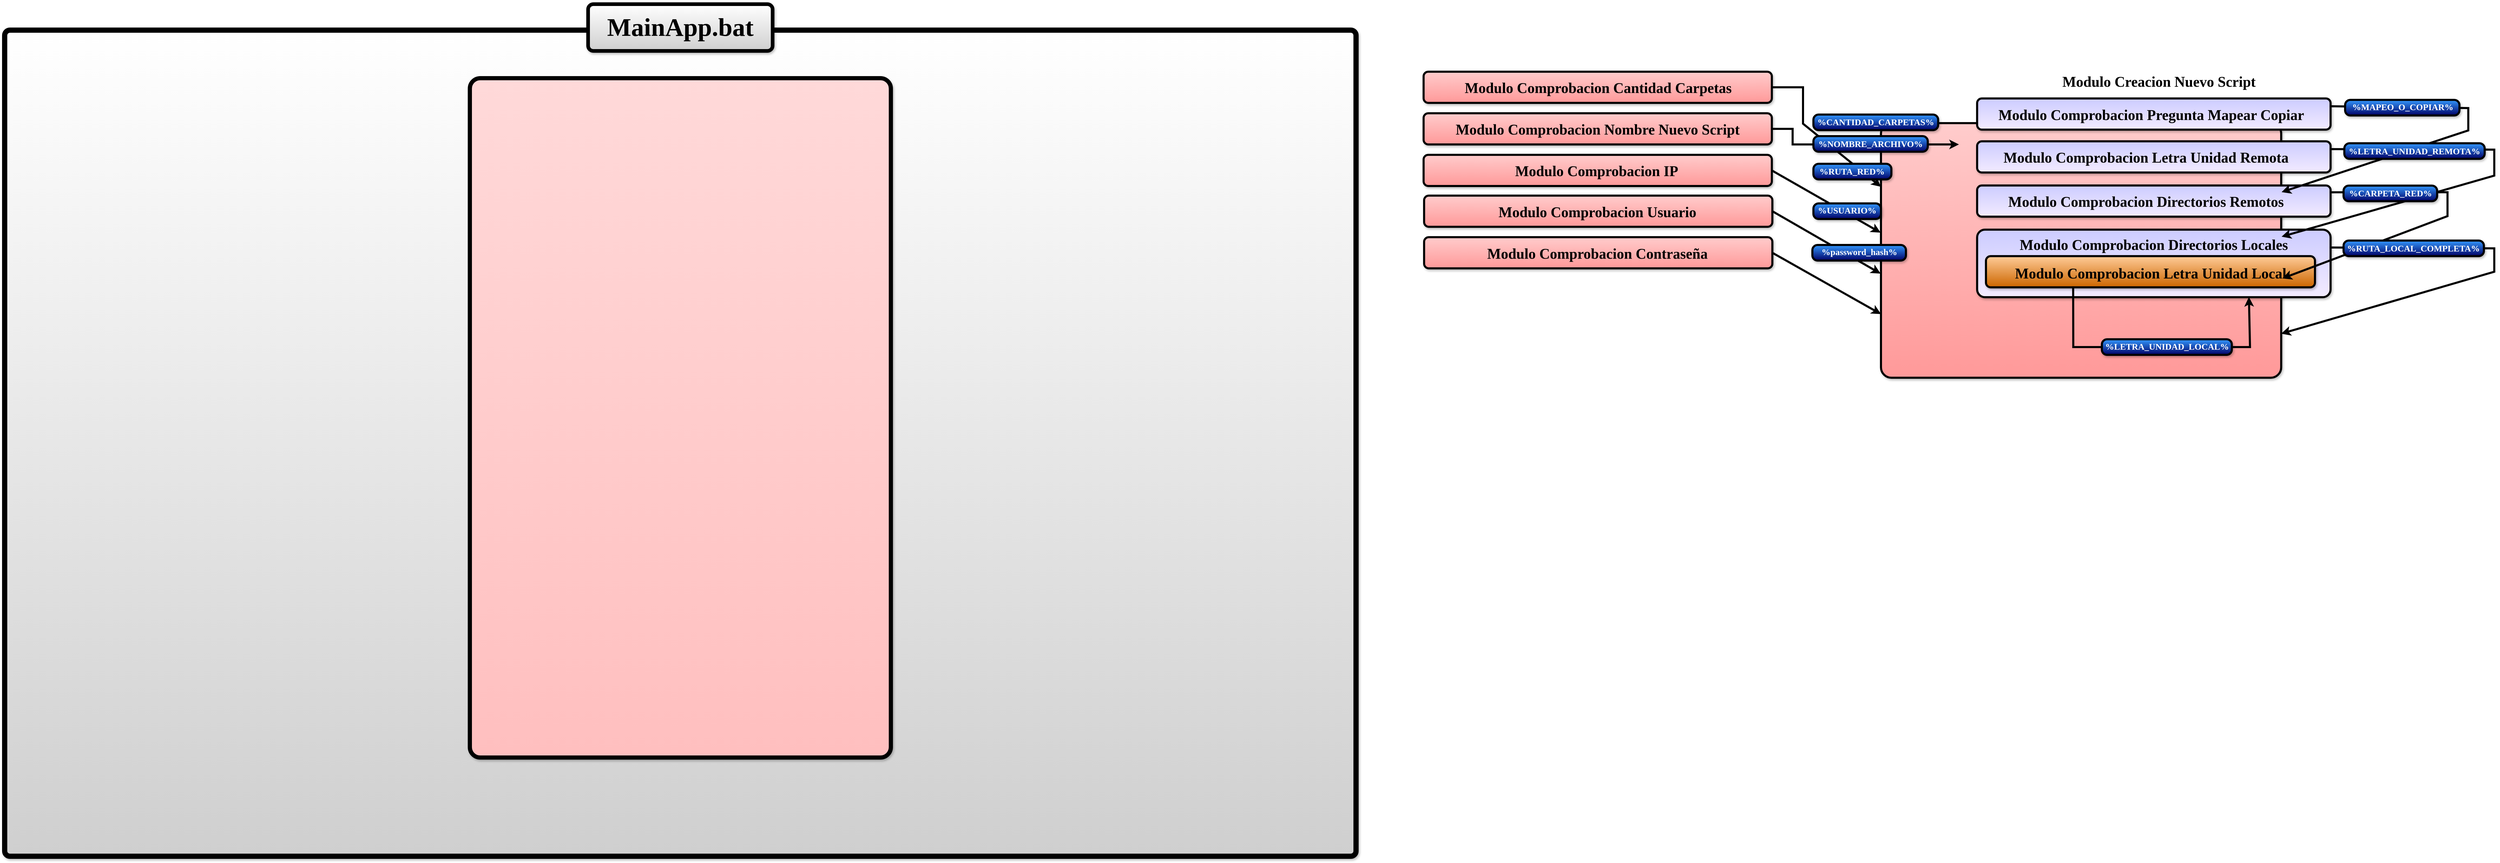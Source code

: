 <mxfile version="20.8.16" type="device"><diagram name="Page-1" id="DEeO1xI16uqo__QwS4Fh"><mxGraphModel dx="6054" dy="4029" grid="1" gridSize="10" guides="1" tooltips="1" connect="1" arrows="1" fold="1" page="1" pageScale="1" pageWidth="827" pageHeight="1169" math="0" shadow="0"><root><mxCell id="0"/><mxCell id="1" parent="0"/><mxCell id="81MFyMMcHa8nbE6IqiZa-1" value="" style="rounded=1;whiteSpace=wrap;html=1;strokeWidth=10;shadow=1;glass=0;absoluteArcSize=1;gradientColor=#CFCFCF;gradientDirection=south;" vertex="1" parent="1"><mxGeometry x="-1410" y="-1070" width="2600" height="1590" as="geometry"/></mxCell><mxCell id="81MFyMMcHa8nbE6IqiZa-2" value="" style="rounded=1;whiteSpace=wrap;html=1;fillColor=#FFCCCC;strokeColor=#000000;gradientColor=#FF9999;strokeWidth=4;shadow=1;" vertex="1" parent="1"><mxGeometry x="1320" y="-990" width="670" height="60" as="geometry"/></mxCell><mxCell id="81MFyMMcHa8nbE6IqiZa-5" value="" style="rounded=1;whiteSpace=wrap;html=1;fillColor=#FFCCCC;strokeColor=#000000;gradientColor=#FF9999;strokeWidth=4;shadow=1;" vertex="1" parent="1"><mxGeometry x="1320" y="-910" width="670" height="60" as="geometry"/></mxCell><mxCell id="81MFyMMcHa8nbE6IqiZa-6" value="" style="rounded=1;whiteSpace=wrap;html=1;fillColor=#FFCCCC;strokeColor=#000000;gradientColor=#FF9999;strokeWidth=4;shadow=1;" vertex="1" parent="1"><mxGeometry x="1320" y="-830" width="670" height="60" as="geometry"/></mxCell><mxCell id="81MFyMMcHa8nbE6IqiZa-7" value="" style="rounded=1;whiteSpace=wrap;html=1;fillColor=#FFCCCC;strokeColor=#000000;gradientColor=#FF9999;strokeWidth=4;shadow=1;" vertex="1" parent="1"><mxGeometry x="1321" y="-751.5" width="670" height="60" as="geometry"/></mxCell><mxCell id="81MFyMMcHa8nbE6IqiZa-8" value="" style="rounded=1;whiteSpace=wrap;html=1;fillColor=#FFCCCC;strokeColor=#000000;gradientColor=#FF9999;strokeWidth=4;shadow=1;" vertex="1" parent="1"><mxGeometry x="1321" y="-671.5" width="670" height="60" as="geometry"/></mxCell><mxCell id="81MFyMMcHa8nbE6IqiZa-9" value="" style="rounded=1;whiteSpace=wrap;html=1;fillColor=#FFCCCC;strokeColor=#000000;gradientColor=#FF9999;strokeWidth=4;shadow=1;container=0;fixDash=0;dropTarget=0;metaEdit=0;arcSize=40;absoluteArcSize=1;imageHeight=24;" vertex="1" parent="1"><mxGeometry x="2200" y="-891" width="770" height="490" as="geometry"><mxRectangle x="1060" y="140" width="50" height="40" as="alternateBounds"/></mxGeometry></mxCell><mxCell id="81MFyMMcHa8nbE6IqiZa-10" value="" style="rounded=1;whiteSpace=wrap;html=1;fillColor=#CCCCFF;strokeColor=default;strokeWidth=4;shadow=1;arcSize=30;absoluteArcSize=1;gradientColor=#F3EBFF;" vertex="1" parent="1"><mxGeometry x="2385" y="-686" width="680" height="130" as="geometry"/></mxCell><mxCell id="81MFyMMcHa8nbE6IqiZa-11" value="" style="rounded=1;whiteSpace=wrap;html=1;fillColor=#ffcc99;strokeColor=#000000;strokeWidth=4;shadow=1;gradientColor=#CC6600;" vertex="1" parent="1"><mxGeometry x="2402" y="-635" width="633" height="60" as="geometry"/></mxCell><mxCell id="81MFyMMcHa8nbE6IqiZa-12" value="&lt;b&gt;&lt;font style=&quot;font-size: 28px;&quot;&gt;Modulo Comprobacion Cantidad Carpetas&lt;/font&gt;&lt;/b&gt;" style="text;html=1;strokeColor=none;fillColor=none;align=center;verticalAlign=middle;whiteSpace=wrap;rounded=0;fontSize=30;fontFamily=Tahoma;" vertex="1" parent="1"><mxGeometry x="1356" y="-977.5" width="600" height="35" as="geometry"/></mxCell><mxCell id="81MFyMMcHa8nbE6IqiZa-13" value="&lt;b style=&quot;border-color: var(--border-color); font-size: 28px;&quot;&gt;Modulo Comprobacion Nombre Nuevo Script&lt;/b&gt;" style="text;html=1;strokeColor=none;fillColor=none;align=center;verticalAlign=middle;whiteSpace=wrap;rounded=0;fontSize=30;fontFamily=Tahoma;" vertex="1" parent="1"><mxGeometry x="1339" y="-902.5" width="632" height="45" as="geometry"/></mxCell><mxCell id="81MFyMMcHa8nbE6IqiZa-14" value="&lt;b style=&quot;border-color: var(--border-color); font-size: 28px;&quot;&gt;Modulo Comprobacion Contraseña&lt;/b&gt;" style="text;html=1;strokeColor=none;fillColor=none;align=center;verticalAlign=middle;whiteSpace=wrap;rounded=0;fontSize=30;fontFamily=Tahoma;" vertex="1" parent="1"><mxGeometry x="1400.5" y="-661.5" width="507" height="40" as="geometry"/></mxCell><mxCell id="81MFyMMcHa8nbE6IqiZa-15" value="&lt;b style=&quot;border-color: var(--border-color); font-size: 28px;&quot;&gt;Modulo Comprobacion Usuario&lt;/b&gt;" style="text;html=1;strokeColor=none;fillColor=none;align=center;verticalAlign=middle;whiteSpace=wrap;rounded=0;fontSize=30;fontFamily=Tahoma;" vertex="1" parent="1"><mxGeometry x="1434.5" y="-739" width="439" height="35" as="geometry"/></mxCell><mxCell id="81MFyMMcHa8nbE6IqiZa-16" value="&lt;b style=&quot;border-color: var(--border-color); font-size: 28px;&quot;&gt;Modulo Comprobacion IP&lt;/b&gt;" style="text;html=1;strokeColor=none;fillColor=none;align=center;verticalAlign=middle;whiteSpace=wrap;rounded=0;fontSize=30;fontFamily=Tahoma;" vertex="1" parent="1"><mxGeometry x="1473" y="-825" width="360" height="50" as="geometry"/></mxCell><mxCell id="81MFyMMcHa8nbE6IqiZa-17" value="" style="endArrow=classic;html=1;rounded=0;fontFamily=Tahoma;fontSize=28;exitX=1;exitY=0.5;exitDx=0;exitDy=0;strokeWidth=4;entryX=0;entryY=0.25;entryDx=0;entryDy=0;" edge="1" parent="1" source="81MFyMMcHa8nbE6IqiZa-2" target="81MFyMMcHa8nbE6IqiZa-9"><mxGeometry width="50" height="50" relative="1" as="geometry"><mxPoint x="1930" y="-690" as="sourcePoint"/><mxPoint x="2350" y="-890" as="targetPoint"/><Array as="points"><mxPoint x="2050" y="-960"/><mxPoint x="2050" y="-890"/></Array></mxGeometry></mxCell><mxCell id="81MFyMMcHa8nbE6IqiZa-18" value="" style="endArrow=classic;html=1;rounded=0;fontFamily=Tahoma;fontSize=28;exitX=1;exitY=0.5;exitDx=0;exitDy=0;strokeWidth=4;" edge="1" parent="1" source="81MFyMMcHa8nbE6IqiZa-5"><mxGeometry width="50" height="50" relative="1" as="geometry"><mxPoint x="1838" y="-880" as="sourcePoint"/><mxPoint x="2350" y="-850" as="targetPoint"/><Array as="points"><mxPoint x="2030" y="-880"/><mxPoint x="2030" y="-850"/></Array></mxGeometry></mxCell><mxCell id="81MFyMMcHa8nbE6IqiZa-19" value="" style="endArrow=classic;html=1;rounded=0;fontFamily=Tahoma;fontSize=28;exitX=1;exitY=0.5;exitDx=0;exitDy=0;entryX=-0.001;entryY=0.43;entryDx=0;entryDy=0;entryPerimeter=0;strokeWidth=4;" edge="1" parent="1" source="81MFyMMcHa8nbE6IqiZa-6" target="81MFyMMcHa8nbE6IqiZa-9"><mxGeometry width="50" height="50" relative="1" as="geometry"><mxPoint x="1838" y="-800" as="sourcePoint"/><mxPoint x="2150" y="-800" as="targetPoint"/><Array as="points"/></mxGeometry></mxCell><mxCell id="81MFyMMcHa8nbE6IqiZa-20" value="" style="endArrow=classic;html=1;rounded=0;fontFamily=Tahoma;fontSize=28;exitX=1;exitY=0.5;exitDx=0;exitDy=0;strokeWidth=4;entryX=-0.001;entryY=0.591;entryDx=0;entryDy=0;entryPerimeter=0;" edge="1" parent="1" source="81MFyMMcHa8nbE6IqiZa-7" target="81MFyMMcHa8nbE6IqiZa-9"><mxGeometry width="50" height="50" relative="1" as="geometry"><mxPoint x="1838.78" y="-639.96" as="sourcePoint"/><mxPoint x="2350" y="-721" as="targetPoint"/><Array as="points"/></mxGeometry></mxCell><mxCell id="81MFyMMcHa8nbE6IqiZa-21" value="" style="endArrow=classic;html=1;rounded=0;fontFamily=Tahoma;fontSize=28;exitX=1;exitY=0.5;exitDx=0;exitDy=0;strokeWidth=4;entryX=0;entryY=0.75;entryDx=0;entryDy=0;" edge="1" parent="1" source="81MFyMMcHa8nbE6IqiZa-8" target="81MFyMMcHa8nbE6IqiZa-9"><mxGeometry width="50" height="50" relative="1" as="geometry"><mxPoint x="1838" y="-560.2" as="sourcePoint"/><mxPoint x="2350" y="-630" as="targetPoint"/><Array as="points"/></mxGeometry></mxCell><mxCell id="81MFyMMcHa8nbE6IqiZa-22" value="&lt;b&gt;&lt;font style=&quot;font-size: 28px;&quot;&gt;Modulo Creacion Nuevo Script&lt;/font&gt;&lt;/b&gt;" style="text;html=1;strokeColor=none;fillColor=none;align=center;verticalAlign=middle;whiteSpace=wrap;rounded=0;fontSize=30;fontFamily=Tahoma;" vertex="1" parent="1"><mxGeometry x="2522" y="-990" width="426" height="35" as="geometry"/></mxCell><mxCell id="81MFyMMcHa8nbE6IqiZa-23" value="&lt;b&gt;&lt;font style=&quot;font-size: 28px;&quot;&gt;Modulo Comprobacion Letra Unidad Local&lt;/font&gt;&lt;/b&gt;" style="text;html=1;strokeColor=none;fillColor=none;align=center;verticalAlign=middle;whiteSpace=wrap;rounded=0;fontSize=30;fontFamily=Tahoma;" vertex="1" parent="1"><mxGeometry x="2418.5" y="-621" width="600" height="35" as="geometry"/></mxCell><mxCell id="81MFyMMcHa8nbE6IqiZa-24" value="&lt;b&gt;&lt;font style=&quot;font-size: 28px;&quot;&gt;Modulo Comprobacion Directorios Locales&lt;/font&gt;&lt;/b&gt;" style="text;html=1;strokeColor=none;fillColor=none;align=center;verticalAlign=middle;whiteSpace=wrap;rounded=0;fontSize=30;fontFamily=Tahoma;" vertex="1" parent="1"><mxGeometry x="2425" y="-676" width="600" height="35" as="geometry"/></mxCell><mxCell id="81MFyMMcHa8nbE6IqiZa-25" value="" style="endArrow=classic;html=1;rounded=0;strokeWidth=4;fontFamily=Tahoma;fontSize=28;entryX=0.769;entryY=0.997;entryDx=0;entryDy=0;entryPerimeter=0;exitX=0.265;exitY=1.02;exitDx=0;exitDy=0;exitPerimeter=0;" edge="1" parent="1" source="81MFyMMcHa8nbE6IqiZa-11" target="81MFyMMcHa8nbE6IqiZa-10"><mxGeometry width="50" height="50" relative="1" as="geometry"><mxPoint x="2570" y="-580" as="sourcePoint"/><mxPoint x="2600" y="-396" as="targetPoint"/><Array as="points"><mxPoint x="2570" y="-460"/><mxPoint x="2910" y="-460"/></Array></mxGeometry></mxCell><mxCell id="81MFyMMcHa8nbE6IqiZa-26" value="" style="rounded=1;whiteSpace=wrap;html=1;strokeWidth=4;fillColor=#3399FF;strokeColor=#000000;shadow=1;glass=0;gradientColor=#000066;absoluteArcSize=1;" vertex="1" parent="1"><mxGeometry x="2070" y="-907.5" width="240" height="30" as="geometry"/></mxCell><mxCell id="81MFyMMcHa8nbE6IqiZa-27" value="&lt;font size=&quot;1&quot; color=&quot;#ffffff&quot;&gt;&lt;b style=&quot;font-size: 17px;&quot;&gt;%CANTIDAD_CARPETAS%&lt;/b&gt;&lt;/font&gt;" style="text;html=1;strokeColor=none;fillColor=none;align=center;verticalAlign=middle;whiteSpace=wrap;rounded=0;fontSize=30;fontFamily=Tahoma;" vertex="1" parent="1"><mxGeometry x="2070" y="-911.5" width="240" height="27.5" as="geometry"/></mxCell><mxCell id="81MFyMMcHa8nbE6IqiZa-28" value="" style="rounded=1;whiteSpace=wrap;html=1;strokeWidth=4;fillColor=#3399FF;strokeColor=#000000;shadow=1;glass=0;gradientColor=#000066;absoluteArcSize=1;" vertex="1" parent="1"><mxGeometry x="2070" y="-866" width="220" height="30" as="geometry"/></mxCell><mxCell id="81MFyMMcHa8nbE6IqiZa-29" value="&lt;font size=&quot;1&quot; color=&quot;#ffffff&quot;&gt;&lt;b style=&quot;font-size: 17px;&quot;&gt;%NOMBRE_ARCHIVO%&lt;/b&gt;&lt;/font&gt;" style="text;html=1;strokeColor=none;fillColor=none;align=center;verticalAlign=middle;whiteSpace=wrap;rounded=0;fontSize=30;fontFamily=Tahoma;" vertex="1" parent="1"><mxGeometry x="2075" y="-870" width="210" height="27.5" as="geometry"/></mxCell><mxCell id="81MFyMMcHa8nbE6IqiZa-30" value="" style="rounded=1;whiteSpace=wrap;html=1;strokeWidth=4;fillColor=#3399FF;strokeColor=#000000;shadow=1;glass=0;gradientColor=#000066;absoluteArcSize=1;" vertex="1" parent="1"><mxGeometry x="2070" y="-812.75" width="150" height="30" as="geometry"/></mxCell><mxCell id="81MFyMMcHa8nbE6IqiZa-31" value="&lt;font size=&quot;1&quot; color=&quot;#ffffff&quot;&gt;&lt;b style=&quot;font-size: 17px;&quot;&gt;%RUTA_RED%&amp;nbsp;&lt;/b&gt;&lt;/font&gt;" style="text;html=1;strokeColor=none;fillColor=none;align=center;verticalAlign=middle;whiteSpace=wrap;rounded=0;fontSize=30;fontFamily=Tahoma;" vertex="1" parent="1"><mxGeometry x="2079" y="-817.25" width="135" height="27.5" as="geometry"/></mxCell><mxCell id="81MFyMMcHa8nbE6IqiZa-32" value="" style="rounded=1;whiteSpace=wrap;html=1;strokeWidth=4;fillColor=#3399FF;strokeColor=#000000;shadow=1;glass=0;gradientColor=#000066;absoluteArcSize=1;" vertex="1" parent="1"><mxGeometry x="2070" y="-736.5" width="130" height="30" as="geometry"/></mxCell><mxCell id="81MFyMMcHa8nbE6IqiZa-33" value="&lt;font color=&quot;#ffffff&quot;&gt;&lt;b style=&quot;font-size: 17px;&quot;&gt;%USUARIO%&lt;/b&gt;&lt;/font&gt;" style="text;html=1;strokeColor=none;fillColor=none;align=center;verticalAlign=middle;whiteSpace=wrap;rounded=0;fontSize=30;fontFamily=Tahoma;" vertex="1" parent="1"><mxGeometry x="2070" y="-736.5" width="130" height="17.5" as="geometry"/></mxCell><mxCell id="81MFyMMcHa8nbE6IqiZa-34" value="" style="rounded=1;whiteSpace=wrap;html=1;strokeWidth=4;fillColor=#3399FF;strokeColor=#000000;shadow=1;glass=0;gradientColor=#000066;absoluteArcSize=1;" vertex="1" parent="1"><mxGeometry x="2068" y="-656.5" width="180" height="30" as="geometry"/></mxCell><mxCell id="81MFyMMcHa8nbE6IqiZa-35" value="&lt;font color=&quot;#ffffff&quot;&gt;&lt;b style=&quot;font-size: 17px;&quot;&gt;%password_hash%&lt;/b&gt;&lt;/font&gt;" style="text;html=1;strokeColor=none;fillColor=none;align=center;verticalAlign=middle;whiteSpace=wrap;rounded=0;fontSize=30;fontFamily=Tahoma;" vertex="1" parent="1"><mxGeometry x="2071" y="-661.5" width="175" height="27.5" as="geometry"/></mxCell><mxCell id="81MFyMMcHa8nbE6IqiZa-36" value="" style="rounded=1;whiteSpace=wrap;html=1;fillColor=#CCCCFF;strokeColor=default;strokeWidth=4;shadow=1;gradientColor=#F3EBFF;" vertex="1" parent="1"><mxGeometry x="2385" y="-938.5" width="680" height="60" as="geometry"/></mxCell><mxCell id="81MFyMMcHa8nbE6IqiZa-37" value="&lt;b&gt;&lt;font style=&quot;font-size: 28px;&quot;&gt;Modulo Comprobacion Pregunta Mapear Copiar&lt;/font&gt;&lt;/b&gt;" style="text;html=1;strokeColor=none;fillColor=none;align=center;verticalAlign=middle;whiteSpace=wrap;rounded=0;fontSize=30;fontFamily=Tahoma;" vertex="1" parent="1"><mxGeometry x="2380" y="-926" width="680" height="35" as="geometry"/></mxCell><mxCell id="81MFyMMcHa8nbE6IqiZa-38" value="" style="rounded=1;whiteSpace=wrap;html=1;fillColor=#CCCCFF;strokeColor=default;strokeWidth=4;shadow=1;gradientColor=#F3EBFF;" vertex="1" parent="1"><mxGeometry x="2385" y="-856" width="680" height="60" as="geometry"/></mxCell><mxCell id="81MFyMMcHa8nbE6IqiZa-39" value="&lt;b style=&quot;border-color: var(--border-color);&quot;&gt;&lt;font style=&quot;border-color: var(--border-color); font-size: 28px;&quot;&gt;Modulo Comprobacion Letra Unidad Remota&lt;/font&gt;&lt;/b&gt;" style="text;html=1;strokeColor=none;fillColor=none;align=center;verticalAlign=middle;whiteSpace=wrap;rounded=0;fontSize=30;fontFamily=Tahoma;" vertex="1" parent="1"><mxGeometry x="2380" y="-843.5" width="660" height="35" as="geometry"/></mxCell><mxCell id="81MFyMMcHa8nbE6IqiZa-40" value="" style="rounded=1;whiteSpace=wrap;html=1;fillColor=#CCCCFF;strokeColor=default;strokeWidth=4;shadow=1;gradientColor=#F3EBFF;" vertex="1" parent="1"><mxGeometry x="2385" y="-771" width="680" height="60" as="geometry"/></mxCell><mxCell id="81MFyMMcHa8nbE6IqiZa-41" value="&lt;b style=&quot;border-color: var(--border-color);&quot;&gt;&lt;font style=&quot;border-color: var(--border-color); font-size: 28px;&quot;&gt;Modulo Comprobacion Directorios Remotos&lt;/font&gt;&lt;/b&gt;" style="text;html=1;strokeColor=none;fillColor=none;align=center;verticalAlign=middle;whiteSpace=wrap;rounded=0;fontSize=30;fontFamily=Tahoma;" vertex="1" parent="1"><mxGeometry x="2380" y="-758.5" width="660" height="35" as="geometry"/></mxCell><mxCell id="81MFyMMcHa8nbE6IqiZa-42" value="" style="endArrow=classic;html=1;rounded=0;strokeWidth=4;fontFamily=Tahoma;fontSize=28;exitX=1;exitY=0.25;exitDx=0;exitDy=0;entryX=1.001;entryY=0.271;entryDx=0;entryDy=0;entryPerimeter=0;" edge="1" parent="1" source="81MFyMMcHa8nbE6IqiZa-36" target="81MFyMMcHa8nbE6IqiZa-9"><mxGeometry width="50" height="50" relative="1" as="geometry"><mxPoint x="3065" y="-923.5" as="sourcePoint"/><mxPoint x="3130" y="-876.98" as="targetPoint"/><Array as="points"><mxPoint x="3330" y="-920"/><mxPoint x="3330" y="-877"/></Array></mxGeometry></mxCell><mxCell id="81MFyMMcHa8nbE6IqiZa-43" value="" style="endArrow=classic;html=1;rounded=0;strokeWidth=4;fontFamily=Tahoma;fontSize=28;entryX=1.001;entryY=0.446;entryDx=0;entryDy=0;entryPerimeter=0;exitX=1;exitY=0.25;exitDx=0;exitDy=0;" edge="1" parent="1" source="81MFyMMcHa8nbE6IqiZa-38" target="81MFyMMcHa8nbE6IqiZa-9"><mxGeometry width="50" height="50" relative="1" as="geometry"><mxPoint x="3070" y="-840" as="sourcePoint"/><mxPoint x="3130.77" y="-794.02" as="targetPoint"/><Array as="points"><mxPoint x="3380" y="-840"/><mxPoint x="3380" y="-790"/></Array></mxGeometry></mxCell><mxCell id="81MFyMMcHa8nbE6IqiZa-44" value="" style="endArrow=classic;html=1;rounded=0;strokeWidth=4;fontFamily=Tahoma;fontSize=28;exitX=1;exitY=0.218;exitDx=0;exitDy=0;entryX=1.003;entryY=0.61;entryDx=0;entryDy=0;entryPerimeter=0;exitPerimeter=0;" edge="1" parent="1" source="81MFyMMcHa8nbE6IqiZa-40" target="81MFyMMcHa8nbE6IqiZa-9"><mxGeometry width="50" height="50" relative="1" as="geometry"><mxPoint x="3065" y="-758.5" as="sourcePoint"/><mxPoint x="3130.77" y="-712.02" as="targetPoint"/><Array as="points"><mxPoint x="3290" y="-758"/><mxPoint x="3290" y="-712"/></Array></mxGeometry></mxCell><mxCell id="81MFyMMcHa8nbE6IqiZa-45" value="" style="endArrow=classic;html=1;rounded=0;strokeWidth=4;fontFamily=Tahoma;fontSize=28;exitX=1;exitY=0.264;exitDx=0;exitDy=0;entryX=1;entryY=0.827;entryDx=0;entryDy=0;entryPerimeter=0;exitPerimeter=0;" edge="1" parent="1" source="81MFyMMcHa8nbE6IqiZa-10" target="81MFyMMcHa8nbE6IqiZa-9"><mxGeometry width="50" height="50" relative="1" as="geometry"><mxPoint x="3065" y="-651" as="sourcePoint"/><mxPoint x="3130.77" y="-604.52" as="targetPoint"/><Array as="points"><mxPoint x="3380" y="-650"/><mxPoint x="3380" y="-605"/></Array></mxGeometry></mxCell><mxCell id="81MFyMMcHa8nbE6IqiZa-46" value="" style="rounded=1;whiteSpace=wrap;html=1;strokeWidth=4;fillColor=#3399FF;strokeColor=#000000;shadow=1;glass=0;gradientColor=#000066;absoluteArcSize=1;" vertex="1" parent="1"><mxGeometry x="3091.5" y="-852.25" width="270" height="30" as="geometry"/></mxCell><mxCell id="81MFyMMcHa8nbE6IqiZa-47" value="&lt;font size=&quot;1&quot; color=&quot;#ffffff&quot;&gt;&lt;b style=&quot;font-size: 17px;&quot;&gt;%LETRA_UNIDAD_REMOTA%&lt;/b&gt;&lt;/font&gt;" style="text;html=1;strokeColor=none;fillColor=none;align=center;verticalAlign=middle;whiteSpace=wrap;rounded=0;fontSize=30;fontFamily=Tahoma;" vertex="1" parent="1"><mxGeometry x="3094" y="-856" width="265" height="27.5" as="geometry"/></mxCell><mxCell id="81MFyMMcHa8nbE6IqiZa-48" value="" style="rounded=1;whiteSpace=wrap;html=1;strokeWidth=4;fillColor=#3399FF;strokeColor=#000000;shadow=1;glass=0;gradientColor=#000066;absoluteArcSize=1;" vertex="1" parent="1"><mxGeometry x="3090" y="-665" width="270" height="30" as="geometry"/></mxCell><mxCell id="81MFyMMcHa8nbE6IqiZa-49" value="&lt;font size=&quot;1&quot; color=&quot;#ffffff&quot;&gt;&lt;b style=&quot;font-size: 17px;&quot;&gt;%RUTA_LOCAL_COMPLETA%&lt;/b&gt;&lt;/font&gt;" style="text;html=1;strokeColor=none;fillColor=none;align=center;verticalAlign=middle;whiteSpace=wrap;rounded=0;fontSize=30;fontFamily=Tahoma;" vertex="1" parent="1"><mxGeometry x="3097" y="-669" width="255" height="27.5" as="geometry"/></mxCell><mxCell id="81MFyMMcHa8nbE6IqiZa-50" value="" style="rounded=1;whiteSpace=wrap;html=1;strokeWidth=4;fillColor=#3399FF;strokeColor=#000000;shadow=1;glass=0;gradientColor=#000066;absoluteArcSize=1;" vertex="1" parent="1"><mxGeometry x="3090" y="-770.75" width="180" height="30" as="geometry"/></mxCell><mxCell id="81MFyMMcHa8nbE6IqiZa-51" value="&lt;font size=&quot;1&quot; color=&quot;#ffffff&quot;&gt;&lt;b style=&quot;font-size: 17px;&quot;&gt;%CARPETA_RED%&lt;/b&gt;&lt;/font&gt;" style="text;html=1;strokeColor=none;fillColor=none;align=center;verticalAlign=middle;whiteSpace=wrap;rounded=0;fontSize=30;fontFamily=Tahoma;" vertex="1" parent="1"><mxGeometry x="3093" y="-774.75" width="175" height="27.5" as="geometry"/></mxCell><mxCell id="81MFyMMcHa8nbE6IqiZa-52" value="" style="rounded=1;whiteSpace=wrap;html=1;strokeWidth=4;fillColor=#3399FF;strokeColor=#000000;shadow=1;glass=0;gradientColor=#000066;absoluteArcSize=1;" vertex="1" parent="1"><mxGeometry x="3093" y="-935.75" width="220" height="30" as="geometry"/></mxCell><mxCell id="81MFyMMcHa8nbE6IqiZa-53" value="&lt;font color=&quot;#ffffff&quot;&gt;&lt;b style=&quot;font-size: 17px;&quot;&gt;%&lt;/b&gt;&lt;b&gt;&lt;font style=&quot;font-size: 17px;&quot;&gt;MAPEO_O_COPIAR&lt;/font&gt;&lt;/b&gt;&lt;b style=&quot;font-size: 17px;&quot;&gt;%&lt;/b&gt;&lt;/font&gt;" style="text;html=1;strokeColor=none;fillColor=none;align=center;verticalAlign=middle;whiteSpace=wrap;rounded=0;fontSize=30;fontFamily=Tahoma;" vertex="1" parent="1"><mxGeometry x="3095.25" y="-940.5" width="217.75" height="27.5" as="geometry"/></mxCell><mxCell id="81MFyMMcHa8nbE6IqiZa-54" value="" style="rounded=1;whiteSpace=wrap;html=1;strokeWidth=4;fillColor=#3399FF;strokeColor=#000000;shadow=1;glass=0;gradientColor=#000066;absoluteArcSize=1;" vertex="1" parent="1"><mxGeometry x="2625" y="-475" width="250" height="30" as="geometry"/></mxCell><mxCell id="81MFyMMcHa8nbE6IqiZa-55" value="&lt;font color=&quot;#ffffff&quot;&gt;&lt;b style=&quot;font-size: 17px;&quot;&gt;%&lt;/b&gt;&lt;b&gt;&lt;font style=&quot;font-size: 17px;&quot;&gt;LETRA_UNIDAD_LOCAL&lt;/font&gt;&lt;/b&gt;&lt;b style=&quot;font-size: 17px;&quot;&gt;%&lt;/b&gt;&lt;/font&gt;" style="text;html=1;strokeColor=none;fillColor=none;align=center;verticalAlign=middle;whiteSpace=wrap;rounded=0;fontSize=30;fontFamily=Tahoma;" vertex="1" parent="1"><mxGeometry x="2663" y="-480" width="175" height="27.5" as="geometry"/></mxCell><mxCell id="81MFyMMcHa8nbE6IqiZa-57" value="" style="rounded=1;whiteSpace=wrap;html=1;fillColor=#FFD9D9;strokeColor=#000000;strokeWidth=8;shadow=1;container=0;fixDash=0;dropTarget=0;metaEdit=0;arcSize=40;absoluteArcSize=1;imageHeight=24;gradientColor=#FFBFBF;" vertex="1" parent="1"><mxGeometry x="-515" y="-977.5" width="810" height="1307.5" as="geometry"><mxRectangle x="1060" y="140" width="50" height="40" as="alternateBounds"/></mxGeometry></mxCell><mxCell id="81MFyMMcHa8nbE6IqiZa-58" value="" style="rounded=1;whiteSpace=wrap;html=1;strokeWidth=7;shadow=1;glass=0;absoluteArcSize=1;gradientColor=#CFCFCF;gradientDirection=south;" vertex="1" parent="1"><mxGeometry x="-287.5" y="-1120" width="355" height="90" as="geometry"/></mxCell><mxCell id="81MFyMMcHa8nbE6IqiZa-59" value="&lt;font size=&quot;1&quot; face=&quot;Tahoma&quot; style=&quot;&quot;&gt;&lt;b style=&quot;font-size: 49px;&quot;&gt;MainApp.bat&lt;/b&gt;&lt;/font&gt;" style="text;html=1;strokeColor=none;fillColor=none;align=center;verticalAlign=middle;whiteSpace=wrap;rounded=0;shadow=1;" vertex="1" parent="1"><mxGeometry x="-275" y="-1105" width="330" height="60" as="geometry"/></mxCell></root></mxGraphModel></diagram></mxfile>